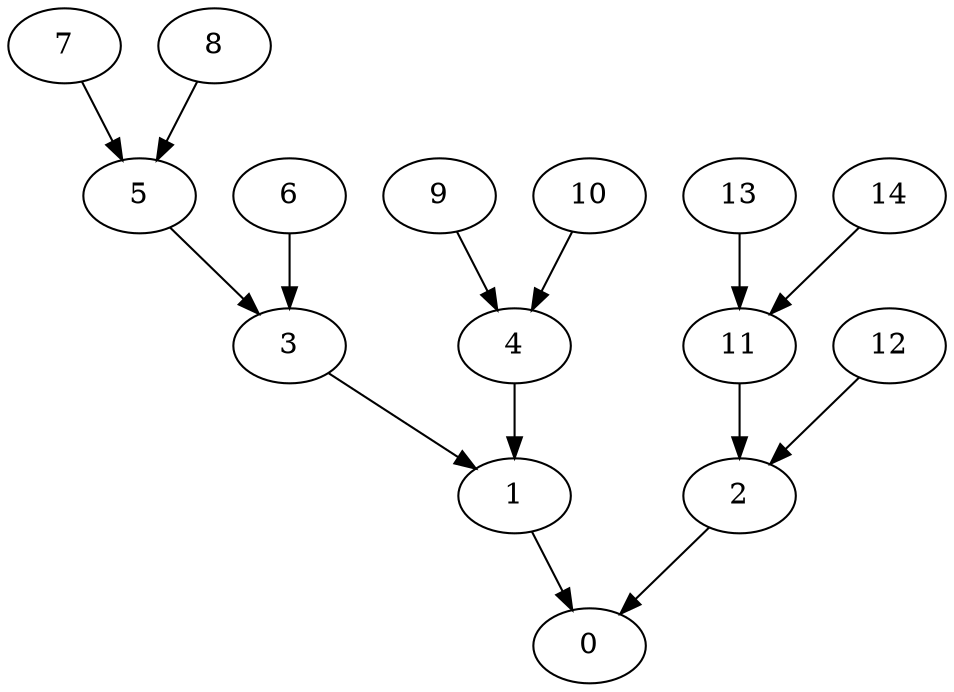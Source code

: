 digraph fibonaccisample {

0 [n=5];
1 [n=4];
1 -> 0;
2 [n=3];
2 -> 0;
3 [n=3];
3 -> 1;
4 [n=2];
4 -> 1;
5 [n=2];
5 -> 3;
6 [n=1];
6 -> 3;
7 [n=1];
7 -> 5;
8 [n=0];
8 -> 5;
9 [n=1];
9 -> 4;
10 [n=0];
10 -> 4;
11 [n=2];
11 -> 2;
12 [n=1];
12 -> 2;
13 [n=1];
13 -> 11;
14 [n=0];
14 -> 11;
}
